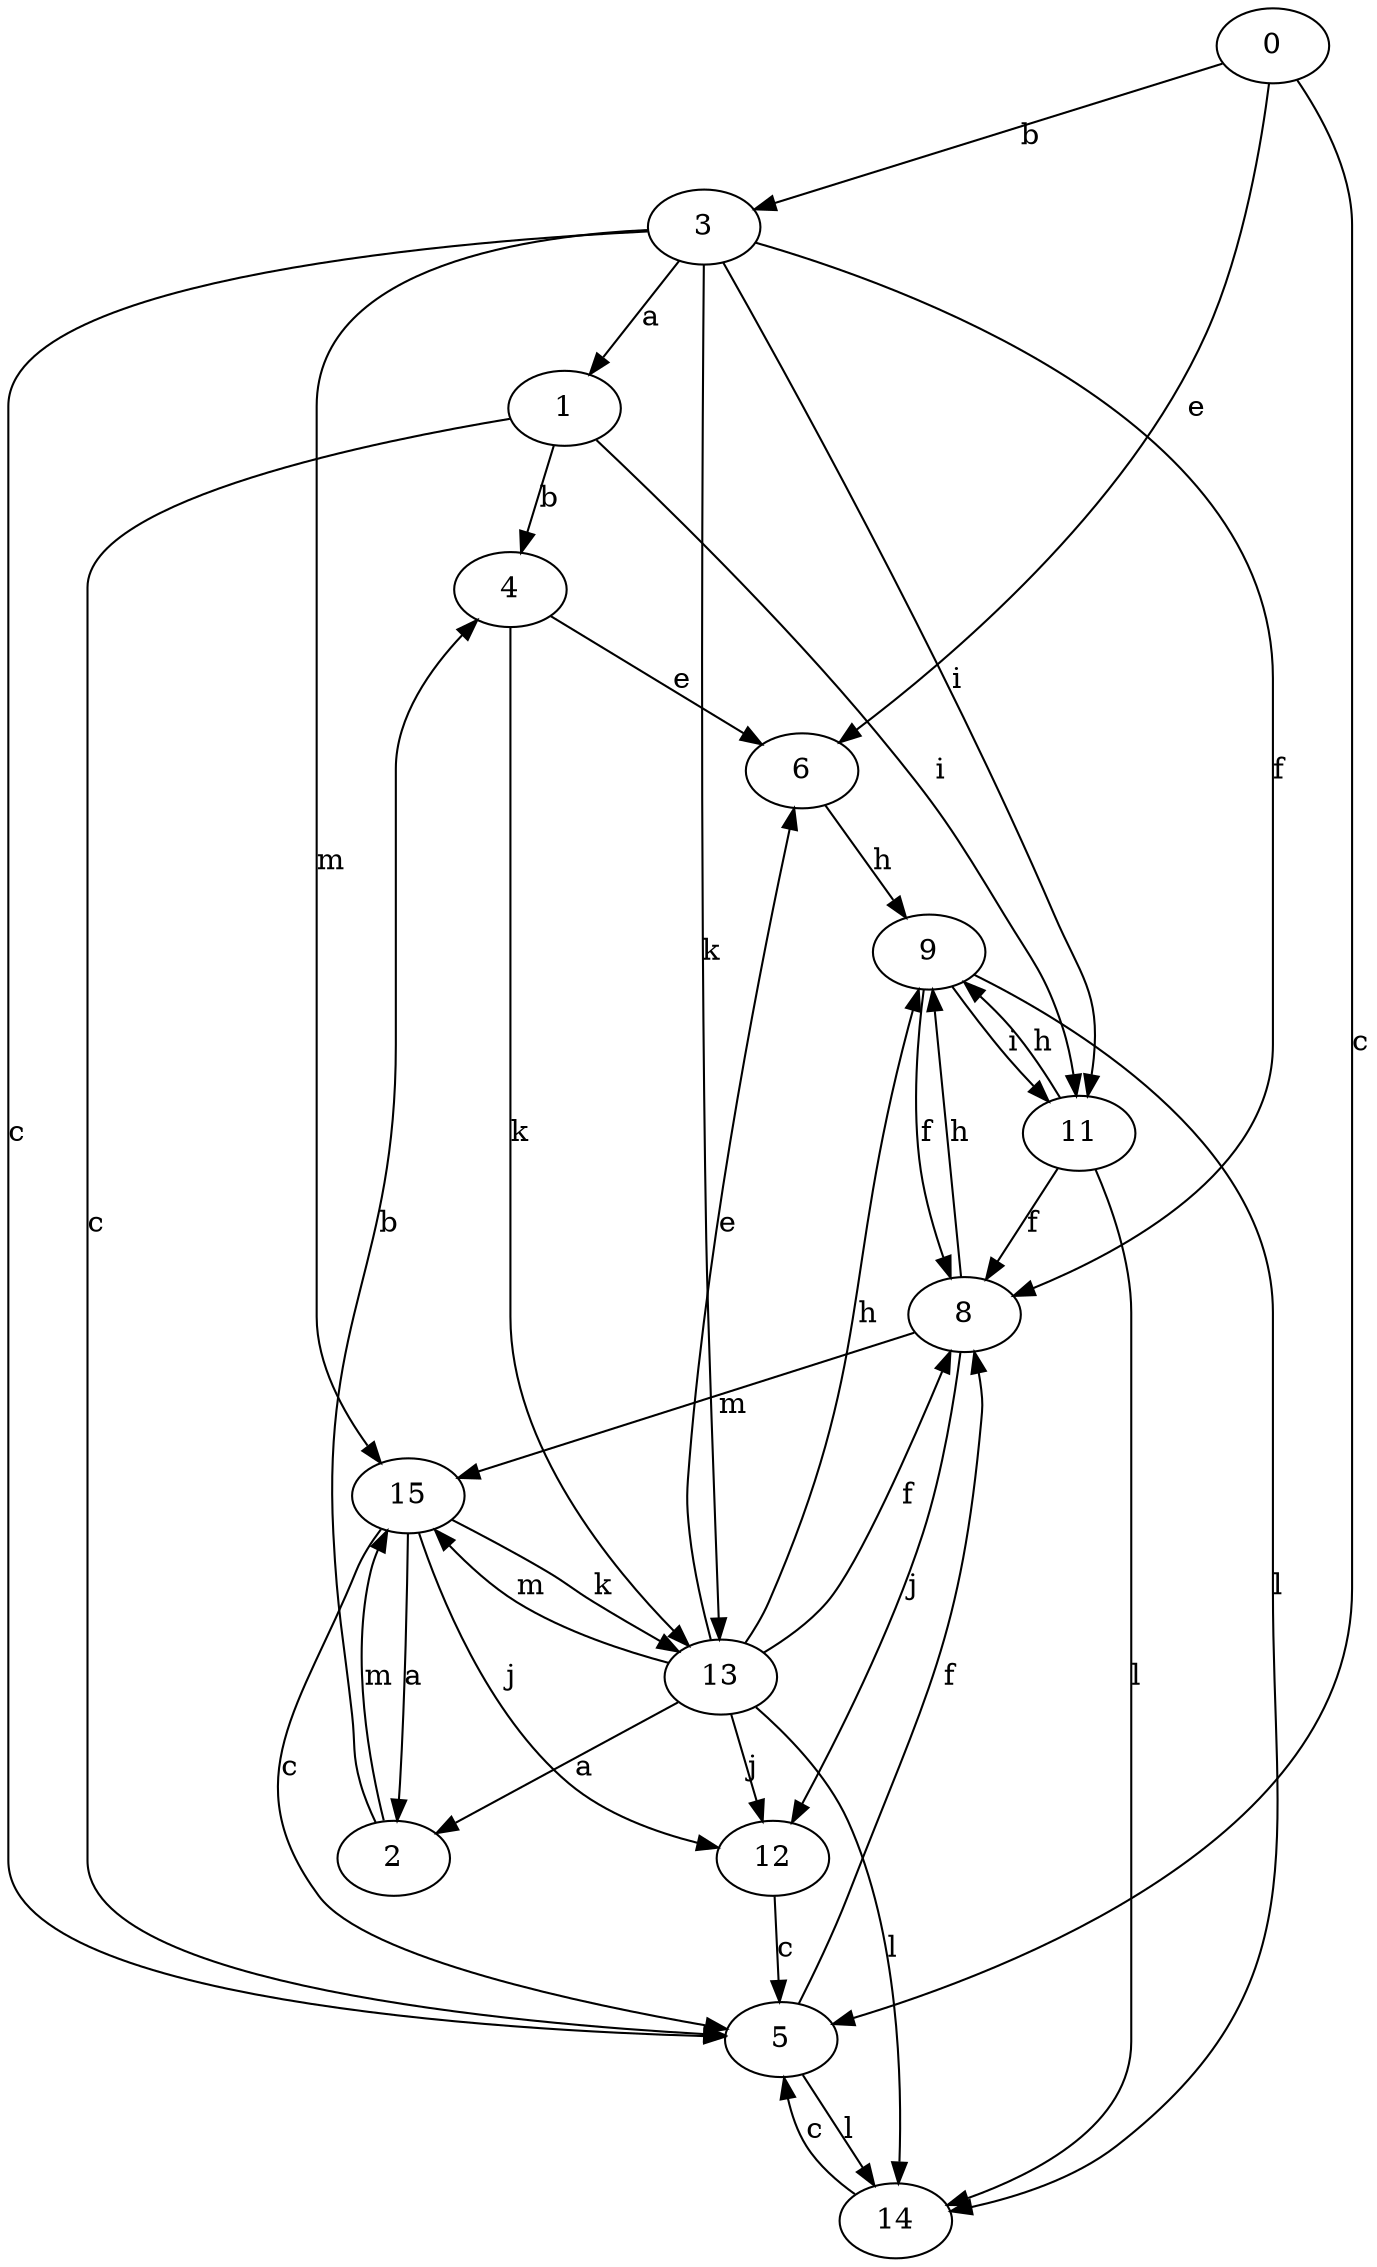 strict digraph  {
1;
0;
2;
3;
4;
5;
6;
8;
9;
11;
12;
13;
14;
15;
1 -> 4  [label=b];
1 -> 5  [label=c];
1 -> 11  [label=i];
0 -> 3  [label=b];
0 -> 5  [label=c];
0 -> 6  [label=e];
2 -> 4  [label=b];
2 -> 15  [label=m];
3 -> 1  [label=a];
3 -> 5  [label=c];
3 -> 8  [label=f];
3 -> 11  [label=i];
3 -> 13  [label=k];
3 -> 15  [label=m];
4 -> 6  [label=e];
4 -> 13  [label=k];
5 -> 8  [label=f];
5 -> 14  [label=l];
6 -> 9  [label=h];
8 -> 9  [label=h];
8 -> 12  [label=j];
8 -> 15  [label=m];
9 -> 8  [label=f];
9 -> 11  [label=i];
9 -> 14  [label=l];
11 -> 8  [label=f];
11 -> 9  [label=h];
11 -> 14  [label=l];
12 -> 5  [label=c];
13 -> 2  [label=a];
13 -> 6  [label=e];
13 -> 8  [label=f];
13 -> 9  [label=h];
13 -> 12  [label=j];
13 -> 14  [label=l];
13 -> 15  [label=m];
14 -> 5  [label=c];
15 -> 2  [label=a];
15 -> 5  [label=c];
15 -> 12  [label=j];
15 -> 13  [label=k];
}

